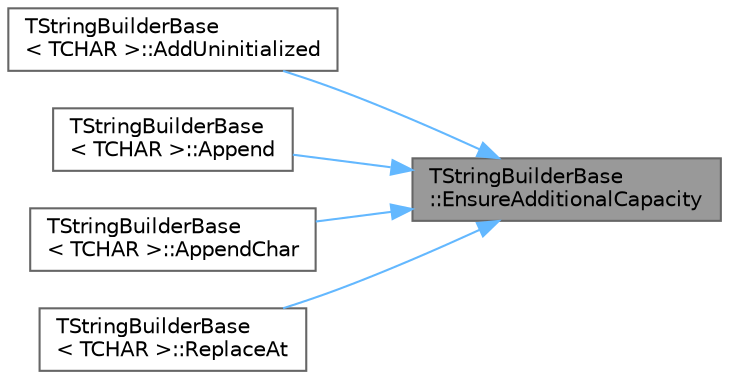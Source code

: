 digraph "TStringBuilderBase::EnsureAdditionalCapacity"
{
 // INTERACTIVE_SVG=YES
 // LATEX_PDF_SIZE
  bgcolor="transparent";
  edge [fontname=Helvetica,fontsize=10,labelfontname=Helvetica,labelfontsize=10];
  node [fontname=Helvetica,fontsize=10,shape=box,height=0.2,width=0.4];
  rankdir="RL";
  Node1 [id="Node000001",label="TStringBuilderBase\l::EnsureAdditionalCapacity",height=0.2,width=0.4,color="gray40", fillcolor="grey60", style="filled", fontcolor="black",tooltip=" "];
  Node1 -> Node2 [id="edge1_Node000001_Node000002",dir="back",color="steelblue1",style="solid",tooltip=" "];
  Node2 [id="Node000002",label="TStringBuilderBase\l\< TCHAR \>::AddUninitialized",height=0.2,width=0.4,color="grey40", fillcolor="white", style="filled",URL="$d6/dbc/classTStringBuilderBase.html#a502dee95febe8211510a4e1cdd068eed",tooltip=" "];
  Node1 -> Node3 [id="edge2_Node000001_Node000003",dir="back",color="steelblue1",style="solid",tooltip=" "];
  Node3 [id="Node000003",label="TStringBuilderBase\l\< TCHAR \>::Append",height=0.2,width=0.4,color="grey40", fillcolor="white", style="filled",URL="$d6/dbc/classTStringBuilderBase.html#aa69f1e13dce5e56e61aaa197bbf7a142",tooltip=" "];
  Node1 -> Node4 [id="edge3_Node000001_Node000004",dir="back",color="steelblue1",style="solid",tooltip=" "];
  Node4 [id="Node000004",label="TStringBuilderBase\l\< TCHAR \>::AppendChar",height=0.2,width=0.4,color="grey40", fillcolor="white", style="filled",URL="$d6/dbc/classTStringBuilderBase.html#a1a880098ea3c570a658f9f9344deb44b",tooltip=" "];
  Node1 -> Node5 [id="edge4_Node000001_Node000005",dir="back",color="steelblue1",style="solid",tooltip=" "];
  Node5 [id="Node000005",label="TStringBuilderBase\l\< TCHAR \>::ReplaceAt",height=0.2,width=0.4,color="grey40", fillcolor="white", style="filled",URL="$d6/dbc/classTStringBuilderBase.html#a325922908b7763e789549be4af445489",tooltip=" "];
}
